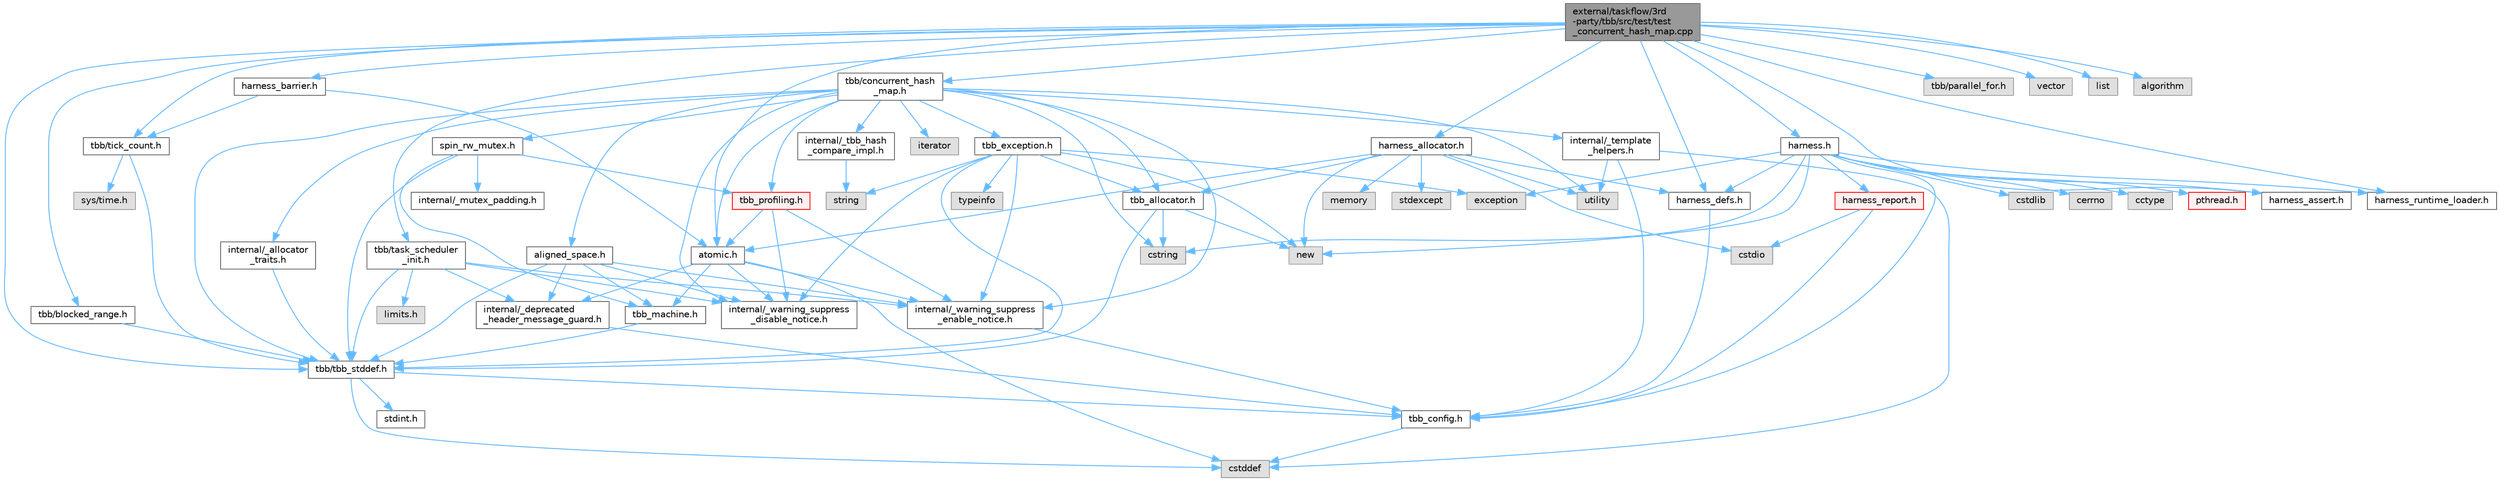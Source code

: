digraph "external/taskflow/3rd-party/tbb/src/test/test_concurrent_hash_map.cpp"
{
 // LATEX_PDF_SIZE
  bgcolor="transparent";
  edge [fontname=Helvetica,fontsize=10,labelfontname=Helvetica,labelfontsize=10];
  node [fontname=Helvetica,fontsize=10,shape=box,height=0.2,width=0.4];
  Node1 [id="Node000001",label="external/taskflow/3rd\l-party/tbb/src/test/test\l_concurrent_hash_map.cpp",height=0.2,width=0.4,color="gray40", fillcolor="grey60", style="filled", fontcolor="black",tooltip=" "];
  Node1 -> Node2 [id="edge1_Node000001_Node000002",color="steelblue1",style="solid",tooltip=" "];
  Node2 [id="Node000002",label="tbb/tbb_stddef.h",height=0.2,width=0.4,color="grey40", fillcolor="white", style="filled",URL="$tbb__stddef_8h.html",tooltip=" "];
  Node2 -> Node3 [id="edge2_Node000002_Node000003",color="steelblue1",style="solid",tooltip=" "];
  Node3 [id="Node000003",label="tbb_config.h",height=0.2,width=0.4,color="grey40", fillcolor="white", style="filled",URL="$tbb__config_8h.html",tooltip=" "];
  Node3 -> Node4 [id="edge3_Node000003_Node000004",color="steelblue1",style="solid",tooltip=" "];
  Node4 [id="Node000004",label="cstddef",height=0.2,width=0.4,color="grey60", fillcolor="#E0E0E0", style="filled",tooltip=" "];
  Node2 -> Node4 [id="edge4_Node000002_Node000004",color="steelblue1",style="solid",tooltip=" "];
  Node2 -> Node5 [id="edge5_Node000002_Node000005",color="steelblue1",style="solid",tooltip=" "];
  Node5 [id="Node000005",label="stdint.h",height=0.2,width=0.4,color="grey40", fillcolor="white", style="filled",URL="$stdint_8h.html",tooltip=" "];
  Node1 -> Node6 [id="edge6_Node000001_Node000006",color="steelblue1",style="solid",tooltip=" "];
  Node6 [id="Node000006",label="harness_assert.h",height=0.2,width=0.4,color="grey40", fillcolor="white", style="filled",URL="$harness__assert_8h.html",tooltip=" "];
  Node1 -> Node7 [id="edge7_Node000001_Node000007",color="steelblue1",style="solid",tooltip=" "];
  Node7 [id="Node000007",label="tbb/concurrent_hash\l_map.h",height=0.2,width=0.4,color="grey40", fillcolor="white", style="filled",URL="$concurrent__hash__map_8h.html",tooltip=" "];
  Node7 -> Node8 [id="edge8_Node000007_Node000008",color="steelblue1",style="solid",tooltip=" "];
  Node8 [id="Node000008",label="internal/_warning_suppress\l_enable_notice.h",height=0.2,width=0.4,color="grey40", fillcolor="white", style="filled",URL="$__warning__suppress__enable__notice_8h.html",tooltip=" "];
  Node8 -> Node3 [id="edge9_Node000008_Node000003",color="steelblue1",style="solid",tooltip=" "];
  Node7 -> Node2 [id="edge10_Node000007_Node000002",color="steelblue1",style="solid",tooltip=" "];
  Node7 -> Node9 [id="edge11_Node000007_Node000009",color="steelblue1",style="solid",tooltip=" "];
  Node9 [id="Node000009",label="iterator",height=0.2,width=0.4,color="grey60", fillcolor="#E0E0E0", style="filled",tooltip=" "];
  Node7 -> Node10 [id="edge12_Node000007_Node000010",color="steelblue1",style="solid",tooltip=" "];
  Node10 [id="Node000010",label="utility",height=0.2,width=0.4,color="grey60", fillcolor="#E0E0E0", style="filled",tooltip=" "];
  Node7 -> Node11 [id="edge13_Node000007_Node000011",color="steelblue1",style="solid",tooltip=" "];
  Node11 [id="Node000011",label="cstring",height=0.2,width=0.4,color="grey60", fillcolor="#E0E0E0", style="filled",tooltip=" "];
  Node7 -> Node12 [id="edge14_Node000007_Node000012",color="steelblue1",style="solid",tooltip=" "];
  Node12 [id="Node000012",label="tbb_allocator.h",height=0.2,width=0.4,color="grey40", fillcolor="white", style="filled",URL="$tbb__allocator_8h.html",tooltip=" "];
  Node12 -> Node2 [id="edge15_Node000012_Node000002",color="steelblue1",style="solid",tooltip=" "];
  Node12 -> Node13 [id="edge16_Node000012_Node000013",color="steelblue1",style="solid",tooltip=" "];
  Node13 [id="Node000013",label="new",height=0.2,width=0.4,color="grey60", fillcolor="#E0E0E0", style="filled",tooltip=" "];
  Node12 -> Node11 [id="edge17_Node000012_Node000011",color="steelblue1",style="solid",tooltip=" "];
  Node7 -> Node14 [id="edge18_Node000007_Node000014",color="steelblue1",style="solid",tooltip=" "];
  Node14 [id="Node000014",label="spin_rw_mutex.h",height=0.2,width=0.4,color="grey40", fillcolor="white", style="filled",URL="$spin__rw__mutex_8h.html",tooltip=" "];
  Node14 -> Node2 [id="edge19_Node000014_Node000002",color="steelblue1",style="solid",tooltip=" "];
  Node14 -> Node15 [id="edge20_Node000014_Node000015",color="steelblue1",style="solid",tooltip=" "];
  Node15 [id="Node000015",label="tbb_machine.h",height=0.2,width=0.4,color="grey40", fillcolor="white", style="filled",URL="$tbb__machine_8h.html",tooltip=" "];
  Node15 -> Node2 [id="edge21_Node000015_Node000002",color="steelblue1",style="solid",tooltip=" "];
  Node14 -> Node16 [id="edge22_Node000014_Node000016",color="steelblue1",style="solid",tooltip=" "];
  Node16 [id="Node000016",label="tbb_profiling.h",height=0.2,width=0.4,color="red", fillcolor="#FFF0F0", style="filled",URL="$tbb__profiling_8h.html",tooltip=" "];
  Node16 -> Node8 [id="edge23_Node000016_Node000008",color="steelblue1",style="solid",tooltip=" "];
  Node16 -> Node18 [id="edge24_Node000016_Node000018",color="steelblue1",style="solid",tooltip=" "];
  Node18 [id="Node000018",label="atomic.h",height=0.2,width=0.4,color="grey40", fillcolor="white", style="filled",URL="$external_2taskflow_23rd-party_2tbb_2include_2tbb_2atomic_8h.html",tooltip=" "];
  Node18 -> Node19 [id="edge25_Node000018_Node000019",color="steelblue1",style="solid",tooltip=" "];
  Node19 [id="Node000019",label="internal/_deprecated\l_header_message_guard.h",height=0.2,width=0.4,color="grey40", fillcolor="white", style="filled",URL="$__deprecated__header__message__guard_8h.html",tooltip=" "];
  Node19 -> Node3 [id="edge26_Node000019_Node000003",color="steelblue1",style="solid",tooltip=" "];
  Node18 -> Node8 [id="edge27_Node000018_Node000008",color="steelblue1",style="solid",tooltip=" "];
  Node18 -> Node4 [id="edge28_Node000018_Node000004",color="steelblue1",style="solid",tooltip=" "];
  Node18 -> Node15 [id="edge29_Node000018_Node000015",color="steelblue1",style="solid",tooltip=" "];
  Node18 -> Node20 [id="edge30_Node000018_Node000020",color="steelblue1",style="solid",tooltip=" "];
  Node20 [id="Node000020",label="internal/_warning_suppress\l_disable_notice.h",height=0.2,width=0.4,color="grey40", fillcolor="white", style="filled",URL="$__warning__suppress__disable__notice_8h.html",tooltip=" "];
  Node16 -> Node20 [id="edge31_Node000016_Node000020",color="steelblue1",style="solid",tooltip=" "];
  Node14 -> Node21 [id="edge32_Node000014_Node000021",color="steelblue1",style="solid",tooltip=" "];
  Node21 [id="Node000021",label="internal/_mutex_padding.h",height=0.2,width=0.4,color="grey40", fillcolor="white", style="filled",URL="$__mutex__padding_8h.html",tooltip=" "];
  Node7 -> Node18 [id="edge33_Node000007_Node000018",color="steelblue1",style="solid",tooltip=" "];
  Node7 -> Node22 [id="edge34_Node000007_Node000022",color="steelblue1",style="solid",tooltip=" "];
  Node22 [id="Node000022",label="tbb_exception.h",height=0.2,width=0.4,color="grey40", fillcolor="white", style="filled",URL="$tbb__exception_8h.html",tooltip=" "];
  Node22 -> Node8 [id="edge35_Node000022_Node000008",color="steelblue1",style="solid",tooltip=" "];
  Node22 -> Node2 [id="edge36_Node000022_Node000002",color="steelblue1",style="solid",tooltip=" "];
  Node22 -> Node23 [id="edge37_Node000022_Node000023",color="steelblue1",style="solid",tooltip=" "];
  Node23 [id="Node000023",label="exception",height=0.2,width=0.4,color="grey60", fillcolor="#E0E0E0", style="filled",tooltip=" "];
  Node22 -> Node13 [id="edge38_Node000022_Node000013",color="steelblue1",style="solid",tooltip=" "];
  Node22 -> Node24 [id="edge39_Node000022_Node000024",color="steelblue1",style="solid",tooltip=" "];
  Node24 [id="Node000024",label="string",height=0.2,width=0.4,color="grey60", fillcolor="#E0E0E0", style="filled",tooltip=" "];
  Node22 -> Node12 [id="edge40_Node000022_Node000012",color="steelblue1",style="solid",tooltip=" "];
  Node22 -> Node25 [id="edge41_Node000022_Node000025",color="steelblue1",style="solid",tooltip=" "];
  Node25 [id="Node000025",label="typeinfo",height=0.2,width=0.4,color="grey60", fillcolor="#E0E0E0", style="filled",tooltip=" "];
  Node22 -> Node20 [id="edge42_Node000022_Node000020",color="steelblue1",style="solid",tooltip=" "];
  Node7 -> Node16 [id="edge43_Node000007_Node000016",color="steelblue1",style="solid",tooltip=" "];
  Node7 -> Node26 [id="edge44_Node000007_Node000026",color="steelblue1",style="solid",tooltip=" "];
  Node26 [id="Node000026",label="aligned_space.h",height=0.2,width=0.4,color="grey40", fillcolor="white", style="filled",URL="$aligned__space_8h.html",tooltip=" "];
  Node26 -> Node19 [id="edge45_Node000026_Node000019",color="steelblue1",style="solid",tooltip=" "];
  Node26 -> Node8 [id="edge46_Node000026_Node000008",color="steelblue1",style="solid",tooltip=" "];
  Node26 -> Node2 [id="edge47_Node000026_Node000002",color="steelblue1",style="solid",tooltip=" "];
  Node26 -> Node15 [id="edge48_Node000026_Node000015",color="steelblue1",style="solid",tooltip=" "];
  Node26 -> Node20 [id="edge49_Node000026_Node000020",color="steelblue1",style="solid",tooltip=" "];
  Node7 -> Node27 [id="edge50_Node000007_Node000027",color="steelblue1",style="solid",tooltip=" "];
  Node27 [id="Node000027",label="internal/_tbb_hash\l_compare_impl.h",height=0.2,width=0.4,color="grey40", fillcolor="white", style="filled",URL="$__tbb__hash__compare__impl_8h.html",tooltip=" "];
  Node27 -> Node24 [id="edge51_Node000027_Node000024",color="steelblue1",style="solid",tooltip=" "];
  Node7 -> Node28 [id="edge52_Node000007_Node000028",color="steelblue1",style="solid",tooltip=" "];
  Node28 [id="Node000028",label="internal/_template\l_helpers.h",height=0.2,width=0.4,color="grey40", fillcolor="white", style="filled",URL="$__template__helpers_8h.html",tooltip=" "];
  Node28 -> Node10 [id="edge53_Node000028_Node000010",color="steelblue1",style="solid",tooltip=" "];
  Node28 -> Node4 [id="edge54_Node000028_Node000004",color="steelblue1",style="solid",tooltip=" "];
  Node28 -> Node3 [id="edge55_Node000028_Node000003",color="steelblue1",style="solid",tooltip=" "];
  Node7 -> Node29 [id="edge56_Node000007_Node000029",color="steelblue1",style="solid",tooltip=" "];
  Node29 [id="Node000029",label="internal/_allocator\l_traits.h",height=0.2,width=0.4,color="grey40", fillcolor="white", style="filled",URL="$__allocator__traits_8h.html",tooltip=" "];
  Node29 -> Node2 [id="edge57_Node000029_Node000002",color="steelblue1",style="solid",tooltip=" "];
  Node7 -> Node20 [id="edge58_Node000007_Node000020",color="steelblue1",style="solid",tooltip=" "];
  Node1 -> Node30 [id="edge59_Node000001_Node000030",color="steelblue1",style="solid",tooltip=" "];
  Node30 [id="Node000030",label="harness_runtime_loader.h",height=0.2,width=0.4,color="grey40", fillcolor="white", style="filled",URL="$harness__runtime__loader_8h.html",tooltip=" "];
  Node1 -> Node31 [id="edge60_Node000001_Node000031",color="steelblue1",style="solid",tooltip=" "];
  Node31 [id="Node000031",label="tbb/parallel_for.h",height=0.2,width=0.4,color="grey60", fillcolor="#E0E0E0", style="filled",tooltip=" "];
  Node1 -> Node32 [id="edge61_Node000001_Node000032",color="steelblue1",style="solid",tooltip=" "];
  Node32 [id="Node000032",label="tbb/blocked_range.h",height=0.2,width=0.4,color="grey40", fillcolor="white", style="filled",URL="$blocked__range_8h.html",tooltip=" "];
  Node32 -> Node2 [id="edge62_Node000032_Node000002",color="steelblue1",style="solid",tooltip=" "];
  Node1 -> Node18 [id="edge63_Node000001_Node000018",color="steelblue1",style="solid",tooltip=" "];
  Node1 -> Node33 [id="edge64_Node000001_Node000033",color="steelblue1",style="solid",tooltip=" "];
  Node33 [id="Node000033",label="tbb/tick_count.h",height=0.2,width=0.4,color="grey40", fillcolor="white", style="filled",URL="$tick__count_8h.html",tooltip=" "];
  Node33 -> Node2 [id="edge65_Node000033_Node000002",color="steelblue1",style="solid",tooltip=" "];
  Node33 -> Node34 [id="edge66_Node000033_Node000034",color="steelblue1",style="solid",tooltip=" "];
  Node34 [id="Node000034",label="sys/time.h",height=0.2,width=0.4,color="grey60", fillcolor="#E0E0E0", style="filled",tooltip=" "];
  Node1 -> Node35 [id="edge67_Node000001_Node000035",color="steelblue1",style="solid",tooltip=" "];
  Node35 [id="Node000035",label="harness.h",height=0.2,width=0.4,color="grey40", fillcolor="white", style="filled",URL="$harness_8h.html",tooltip=" "];
  Node35 -> Node3 [id="edge68_Node000035_Node000003",color="steelblue1",style="solid",tooltip=" "];
  Node35 -> Node36 [id="edge69_Node000035_Node000036",color="steelblue1",style="solid",tooltip=" "];
  Node36 [id="Node000036",label="harness_defs.h",height=0.2,width=0.4,color="grey40", fillcolor="white", style="filled",URL="$harness__defs_8h.html",tooltip=" "];
  Node36 -> Node3 [id="edge70_Node000036_Node000003",color="steelblue1",style="solid",tooltip=" "];
  Node35 -> Node37 [id="edge71_Node000035_Node000037",color="steelblue1",style="solid",tooltip=" "];
  Node37 [id="Node000037",label="cstdlib",height=0.2,width=0.4,color="grey60", fillcolor="#E0E0E0", style="filled",tooltip=" "];
  Node35 -> Node11 [id="edge72_Node000035_Node000011",color="steelblue1",style="solid",tooltip=" "];
  Node35 -> Node38 [id="edge73_Node000035_Node000038",color="steelblue1",style="solid",tooltip=" "];
  Node38 [id="Node000038",label="cerrno",height=0.2,width=0.4,color="grey60", fillcolor="#E0E0E0", style="filled",tooltip=" "];
  Node35 -> Node39 [id="edge74_Node000035_Node000039",color="steelblue1",style="solid",tooltip=" "];
  Node39 [id="Node000039",label="cctype",height=0.2,width=0.4,color="grey60", fillcolor="#E0E0E0", style="filled",tooltip=" "];
  Node35 -> Node13 [id="edge75_Node000035_Node000013",color="steelblue1",style="solid",tooltip=" "];
  Node35 -> Node40 [id="edge76_Node000035_Node000040",color="steelblue1",style="solid",tooltip=" "];
  Node40 [id="Node000040",label="pthread.h",height=0.2,width=0.4,color="red", fillcolor="#FFF0F0", style="filled",URL="$pthread_8h.html",tooltip=" "];
  Node35 -> Node30 [id="edge77_Node000035_Node000030",color="steelblue1",style="solid",tooltip=" "];
  Node35 -> Node83 [id="edge78_Node000035_Node000083",color="steelblue1",style="solid",tooltip=" "];
  Node83 [id="Node000083",label="harness_report.h",height=0.2,width=0.4,color="red", fillcolor="#FFF0F0", style="filled",URL="$harness__report_8h.html",tooltip=" "];
  Node83 -> Node84 [id="edge79_Node000083_Node000084",color="steelblue1",style="solid",tooltip=" "];
  Node84 [id="Node000084",label="cstdio",height=0.2,width=0.4,color="grey60", fillcolor="#E0E0E0", style="filled",tooltip=" "];
  Node83 -> Node3 [id="edge80_Node000083_Node000003",color="steelblue1",style="solid",tooltip=" "];
  Node35 -> Node23 [id="edge81_Node000035_Node000023",color="steelblue1",style="solid",tooltip=" "];
  Node35 -> Node6 [id="edge82_Node000035_Node000006",color="steelblue1",style="solid",tooltip=" "];
  Node1 -> Node86 [id="edge83_Node000001_Node000086",color="steelblue1",style="solid",tooltip=" "];
  Node86 [id="Node000086",label="harness_allocator.h",height=0.2,width=0.4,color="grey40", fillcolor="white", style="filled",URL="$harness__allocator_8h.html",tooltip=" "];
  Node86 -> Node36 [id="edge84_Node000086_Node000036",color="steelblue1",style="solid",tooltip=" "];
  Node86 -> Node54 [id="edge85_Node000086_Node000054",color="steelblue1",style="solid",tooltip=" "];
  Node54 [id="Node000054",label="memory",height=0.2,width=0.4,color="grey60", fillcolor="#E0E0E0", style="filled",tooltip=" "];
  Node86 -> Node13 [id="edge86_Node000086_Node000013",color="steelblue1",style="solid",tooltip=" "];
  Node86 -> Node84 [id="edge87_Node000086_Node000084",color="steelblue1",style="solid",tooltip=" "];
  Node86 -> Node53 [id="edge88_Node000086_Node000053",color="steelblue1",style="solid",tooltip=" "];
  Node53 [id="Node000053",label="stdexcept",height=0.2,width=0.4,color="grey60", fillcolor="#E0E0E0", style="filled",tooltip=" "];
  Node86 -> Node10 [id="edge89_Node000086_Node000010",color="steelblue1",style="solid",tooltip=" "];
  Node86 -> Node18 [id="edge90_Node000086_Node000018",color="steelblue1",style="solid",tooltip=" "];
  Node86 -> Node12 [id="edge91_Node000086_Node000012",color="steelblue1",style="solid",tooltip=" "];
  Node1 -> Node87 [id="edge92_Node000001_Node000087",color="steelblue1",style="solid",tooltip=" "];
  Node87 [id="Node000087",label="harness_barrier.h",height=0.2,width=0.4,color="grey40", fillcolor="white", style="filled",URL="$harness__barrier_8h.html",tooltip=" "];
  Node87 -> Node18 [id="edge93_Node000087_Node000018",color="steelblue1",style="solid",tooltip=" "];
  Node87 -> Node33 [id="edge94_Node000087_Node000033",color="steelblue1",style="solid",tooltip=" "];
  Node1 -> Node36 [id="edge95_Node000001_Node000036",color="steelblue1",style="solid",tooltip=" "];
  Node1 -> Node88 [id="edge96_Node000001_Node000088",color="steelblue1",style="solid",tooltip=" "];
  Node88 [id="Node000088",label="vector",height=0.2,width=0.4,color="grey60", fillcolor="#E0E0E0", style="filled",tooltip=" "];
  Node1 -> Node89 [id="edge97_Node000001_Node000089",color="steelblue1",style="solid",tooltip=" "];
  Node89 [id="Node000089",label="list",height=0.2,width=0.4,color="grey60", fillcolor="#E0E0E0", style="filled",tooltip=" "];
  Node1 -> Node90 [id="edge98_Node000001_Node000090",color="steelblue1",style="solid",tooltip=" "];
  Node90 [id="Node000090",label="algorithm",height=0.2,width=0.4,color="grey60", fillcolor="#E0E0E0", style="filled",tooltip=" "];
  Node1 -> Node91 [id="edge99_Node000001_Node000091",color="steelblue1",style="solid",tooltip=" "];
  Node91 [id="Node000091",label="tbb/task_scheduler\l_init.h",height=0.2,width=0.4,color="grey40", fillcolor="white", style="filled",URL="$task__scheduler__init_8h.html",tooltip=" "];
  Node91 -> Node19 [id="edge100_Node000091_Node000019",color="steelblue1",style="solid",tooltip=" "];
  Node91 -> Node8 [id="edge101_Node000091_Node000008",color="steelblue1",style="solid",tooltip=" "];
  Node91 -> Node2 [id="edge102_Node000091_Node000002",color="steelblue1",style="solid",tooltip=" "];
  Node91 -> Node92 [id="edge103_Node000091_Node000092",color="steelblue1",style="solid",tooltip=" "];
  Node92 [id="Node000092",label="limits.h",height=0.2,width=0.4,color="grey60", fillcolor="#E0E0E0", style="filled",tooltip=" "];
  Node91 -> Node20 [id="edge104_Node000091_Node000020",color="steelblue1",style="solid",tooltip=" "];
}
